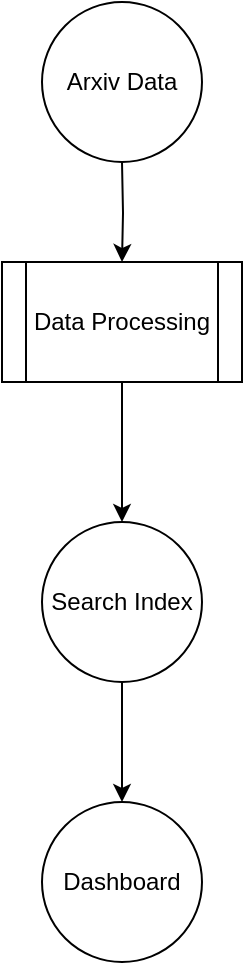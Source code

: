 <mxfile version="16.5.2" type="github" pages="3"><diagram id="d2Fsy0AaYBTRA1b9uaxo" name="Page-1"><mxGraphModel dx="1186" dy="739" grid="1" gridSize="10" guides="1" tooltips="1" connect="1" arrows="1" fold="1" page="1" pageScale="1" pageWidth="827" pageHeight="1169" math="0" shadow="0"><root><mxCell id="0"/><mxCell id="1" parent="0"/><mxCell id="e37OyIL5it4BU9v-1FRg-1" value="" style="edgeStyle=orthogonalEdgeStyle;rounded=0;orthogonalLoop=1;jettySize=auto;html=1;" edge="1" parent="1" target="e37OyIL5it4BU9v-1FRg-3"><mxGeometry relative="1" as="geometry"><mxPoint x="400" y="120" as="sourcePoint"/></mxGeometry></mxCell><mxCell id="e37OyIL5it4BU9v-1FRg-2" value="" style="edgeStyle=orthogonalEdgeStyle;rounded=0;orthogonalLoop=1;jettySize=auto;html=1;entryX=0.5;entryY=0;entryDx=0;entryDy=0;" edge="1" parent="1" source="e37OyIL5it4BU9v-1FRg-3" target="e37OyIL5it4BU9v-1FRg-6"><mxGeometry relative="1" as="geometry"><mxPoint x="400" y="280" as="targetPoint"/></mxGeometry></mxCell><mxCell id="e37OyIL5it4BU9v-1FRg-3" value="Data Processing" style="shape=process;whiteSpace=wrap;html=1;backgroundOutline=1;" vertex="1" parent="1"><mxGeometry x="340" y="170" width="120" height="60" as="geometry"/></mxCell><mxCell id="e37OyIL5it4BU9v-1FRg-4" value="Arxiv Data" style="ellipse;whiteSpace=wrap;html=1;aspect=fixed;" vertex="1" parent="1"><mxGeometry x="360" y="40" width="80" height="80" as="geometry"/></mxCell><mxCell id="e37OyIL5it4BU9v-1FRg-5" value="" style="edgeStyle=orthogonalEdgeStyle;rounded=0;orthogonalLoop=1;jettySize=auto;html=1;" edge="1" parent="1" source="e37OyIL5it4BU9v-1FRg-6" target="e37OyIL5it4BU9v-1FRg-7"><mxGeometry relative="1" as="geometry"/></mxCell><mxCell id="e37OyIL5it4BU9v-1FRg-6" value="Search Index" style="ellipse;whiteSpace=wrap;html=1;aspect=fixed;" vertex="1" parent="1"><mxGeometry x="360" y="300" width="80" height="80" as="geometry"/></mxCell><mxCell id="e37OyIL5it4BU9v-1FRg-7" value="Dashboard" style="ellipse;whiteSpace=wrap;html=1;aspect=fixed;" vertex="1" parent="1"><mxGeometry x="360" y="440" width="80" height="80" as="geometry"/></mxCell></root></mxGraphModel></diagram><diagram name="Page-2" id="KBpNhwi4LLO4iq-Hr26p"><mxGraphModel dx="1186" dy="739" grid="1" gridSize="10" guides="1" tooltips="1" connect="1" arrows="1" fold="1" page="1" pageScale="1" pageWidth="827" pageHeight="1169" math="0" shadow="0"><root><mxCell id="TkuTbEHlncF-itPhV5ty-0"/><mxCell id="TkuTbEHlncF-itPhV5ty-1" parent="TkuTbEHlncF-itPhV5ty-0"/><mxCell id="TkuTbEHlncF-itPhV5ty-3" value="Download data from google cloud" style="ellipse;whiteSpace=wrap;html=1;" parent="TkuTbEHlncF-itPhV5ty-1" vertex="1"><mxGeometry x="354" y="40" width="120" height="80" as="geometry"/></mxCell><mxCell id="RidNYqICzildIl-mEbT5-1" value="Process data in apache spark" style="shape=process;whiteSpace=wrap;html=1;backgroundOutline=1;" parent="TkuTbEHlncF-itPhV5ty-1" vertex="1"><mxGeometry x="354" y="190" width="120" height="60" as="geometry"/></mxCell><mxCell id="RidNYqICzildIl-mEbT5-2" value="output file" style="shape=note;whiteSpace=wrap;html=1;backgroundOutline=1;darkOpacity=0.05;" parent="TkuTbEHlncF-itPhV5ty-1" vertex="1"><mxGeometry x="374" y="330" width="80" height="100" as="geometry"/></mxCell></root></mxGraphModel></diagram><diagram id="-kW2wNm6hWWKiYtdfxg5" name="Page-3"><mxGraphModel dx="1186" dy="739" grid="1" gridSize="10" guides="1" tooltips="1" connect="1" arrows="1" fold="1" page="1" pageScale="1" pageWidth="827" pageHeight="1169" math="0" shadow="0"><root><mxCell id="J6U0fTkv8Ch_HlX8AE-m-0"/><mxCell id="J6U0fTkv8Ch_HlX8AE-m-1" parent="J6U0fTkv8Ch_HlX8AE-m-0"/><mxCell id="J6U0fTkv8Ch_HlX8AE-m-2" value="Elastic Search" style="outlineConnect=0;dashed=0;verticalLabelPosition=bottom;verticalAlign=top;align=center;html=1;shape=mxgraph.aws3.elasticsearch_service;fillColor=#F58534;gradientColor=none;" vertex="1" parent="J6U0fTkv8Ch_HlX8AE-m-1"><mxGeometry x="340" y="510" width="67.5" height="81" as="geometry"/></mxCell><mxCell id="J6U0fTkv8Ch_HlX8AE-m-4" value="Arxiv Dataset" style="sketch=0;outlineConnect=0;fontColor=#232F3E;gradientColor=none;fillColor=#3F8624;strokeColor=none;dashed=0;verticalLabelPosition=bottom;verticalAlign=top;align=center;html=1;fontSize=12;fontStyle=0;aspect=fixed;pointerEvents=1;shape=mxgraph.aws4.data_set;noLabel=0;" vertex="1" parent="J6U0fTkv8Ch_HlX8AE-m-1"><mxGeometry x="342.25" y="40" width="63" height="78" as="geometry"/></mxCell><mxCell id="pF81-t987ARejYCL4ZgU-1" value="unpaywall API" style="sketch=0;outlineConnect=0;fontColor=#232F3E;gradientColor=none;fillColor=#B0084D;strokeColor=none;dashed=0;verticalLabelPosition=bottom;verticalAlign=top;align=center;html=1;fontSize=12;fontStyle=0;aspect=fixed;pointerEvents=1;shape=mxgraph.aws4.endpoint;" vertex="1" parent="J6U0fTkv8Ch_HlX8AE-m-1"><mxGeometry x="530" y="110" width="78" height="78" as="geometry"/></mxCell><mxCell id="pF81-t987ARejYCL4ZgU-2" value="crossref API" style="sketch=0;outlineConnect=0;fontColor=#232F3E;gradientColor=none;fillColor=#B0084D;strokeColor=none;dashed=0;verticalLabelPosition=bottom;verticalAlign=top;align=center;html=1;fontSize=12;fontStyle=0;aspect=fixed;pointerEvents=1;shape=mxgraph.aws4.endpoint;" vertex="1" parent="J6U0fTkv8Ch_HlX8AE-m-1"><mxGeometry x="140" y="110" width="78" height="78" as="geometry"/></mxCell><mxCell id="pF81-t987ARejYCL4ZgU-6" value="Data Process" style="edgeStyle=orthogonalEdgeStyle;rounded=0;orthogonalLoop=1;jettySize=auto;html=1;" edge="1" parent="J6U0fTkv8Ch_HlX8AE-m-1" source="pF81-t987ARejYCL4ZgU-5"><mxGeometry relative="1" as="geometry"><mxPoint x="376.75" y="380" as="targetPoint"/></mxGeometry></mxCell><mxCell id="pF81-t987ARejYCL4ZgU-5" value="" style="sketch=0;html=1;aspect=fixed;strokeColor=none;shadow=0;align=center;verticalAlign=top;fillColor=#3B8DF1;shape=mxgraph.gcp2.process" vertex="1" parent="J6U0fTkv8Ch_HlX8AE-m-1"><mxGeometry x="331.75" y="280" width="84" height="100" as="geometry"/></mxCell></root></mxGraphModel></diagram></mxfile>